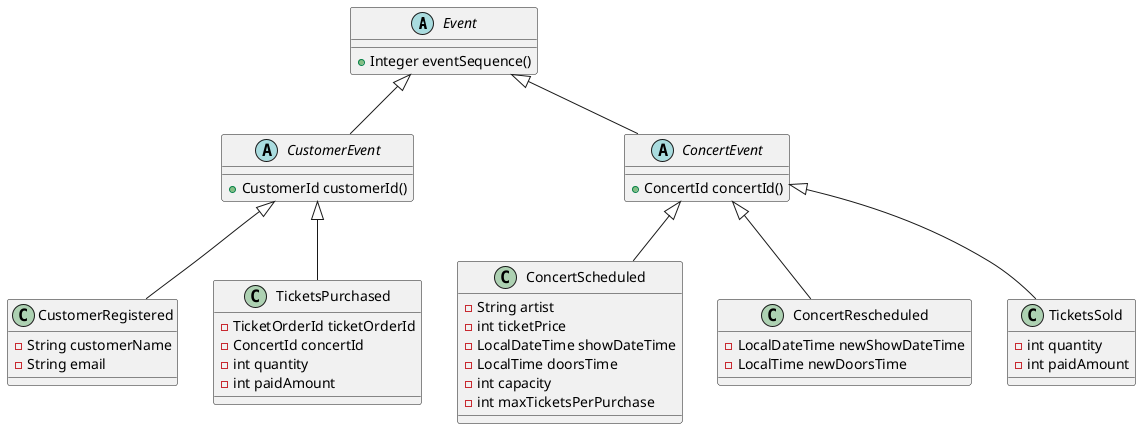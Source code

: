 @startuml Event Implementation Hierarchy (with Classes)

abstract class Event {
  +Integer eventSequence()
}

abstract class CustomerEvent {
  +CustomerId customerId()
}

abstract class ConcertEvent {
  +ConcertId concertId()
}

class CustomerRegistered {
  -String customerName
  -String email
}

class TicketsPurchased {
  -TicketOrderId ticketOrderId
  -ConcertId concertId
  -int quantity
  -int paidAmount
}

class ConcertScheduled {
  -String artist
  -int ticketPrice
  -LocalDateTime showDateTime
  -LocalTime doorsTime
  -int capacity
  -int maxTicketsPerPurchase
}

class ConcertRescheduled {
  -LocalDateTime newShowDateTime
  -LocalTime newDoorsTime
}

class TicketsSold {
  -int quantity
  -int paidAmount
}

Event <|-- CustomerEvent
Event <|-- ConcertEvent

CustomerEvent <|-- CustomerRegistered
CustomerEvent <|-- TicketsPurchased

ConcertEvent <|-- ConcertScheduled
ConcertEvent <|-- ConcertRescheduled
ConcertEvent <|-- TicketsSold

@enduml